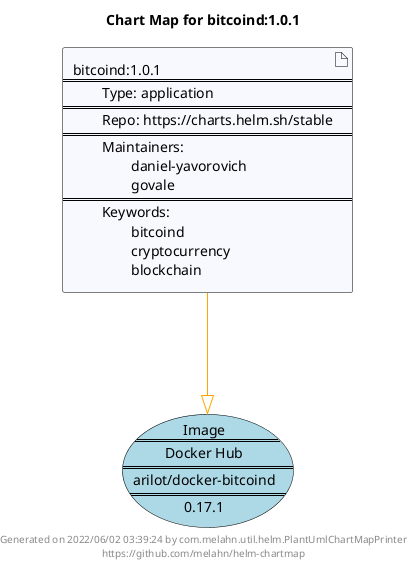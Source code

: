 @startuml
skinparam linetype ortho
skinparam backgroundColor white
skinparam usecaseBorderColor black
skinparam usecaseArrowColor LightSlateGray
skinparam artifactBorderColor black
skinparam artifactArrowColor LightSlateGray

title Chart Map for bitcoind:1.0.1

'There is one referenced Helm Chart
artifact "bitcoind:1.0.1\n====\n\tType: application\n====\n\tRepo: https://charts.helm.sh/stable\n====\n\tMaintainers: \n\t\tdaniel-yavorovich\n\t\tgovale\n====\n\tKeywords: \n\t\tbitcoind\n\t\tcryptocurrency\n\t\tblockchain" as bitcoind_1_0_1 #GhostWhite

'There is one referenced Docker Image
usecase "Image\n====\nDocker Hub\n====\narilot/docker-bitcoind\n====\n0.17.1" as arilot_docker_bitcoind_0_17_1 #LightBlue

'Chart Dependencies
bitcoind_1_0_1--[#orange]-|>arilot_docker_bitcoind_0_17_1

center footer Generated on 2022/06/02 03:39:24 by com.melahn.util.helm.PlantUmlChartMapPrinter\nhttps://github.com/melahn/helm-chartmap
@enduml
